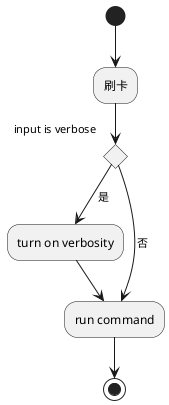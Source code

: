 @startuml
(*)  --> "刷卡"
If "input is verbose" then
--> [是] "turn on verbosity"
-->  "run command"
else
--> [否] "run command"
Endif
-->(*)
@enduml